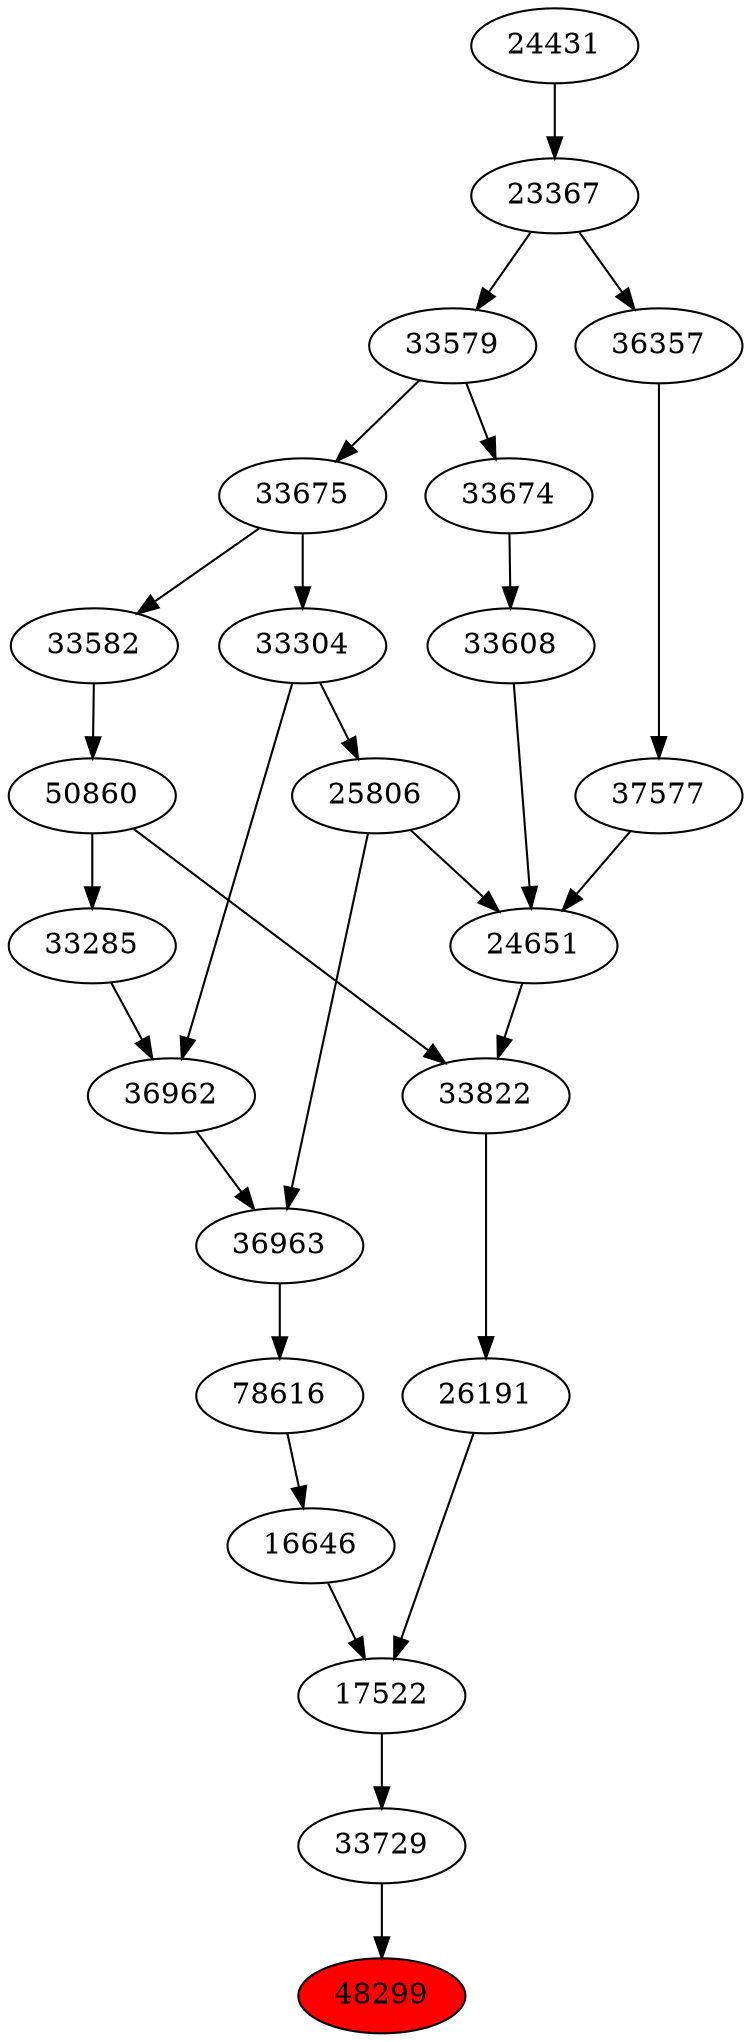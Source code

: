 strict digraph{ 
48299 [label="48299" fillcolor=red style=filled]
33729 -> 48299
33729 [label="33729"]
17522 -> 33729
17522 [label="17522"]
16646 -> 17522
26191 -> 17522
16646 [label="16646"]
78616 -> 16646
26191 [label="26191"]
33822 -> 26191
78616 [label="78616"]
36963 -> 78616
33822 [label="33822"]
24651 -> 33822
50860 -> 33822
36963 [label="36963"]
36962 -> 36963
25806 -> 36963
24651 [label="24651"]
25806 -> 24651
33608 -> 24651
37577 -> 24651
50860 [label="50860"]
33582 -> 50860
36962 [label="36962"]
33285 -> 36962
33304 -> 36962
25806 [label="25806"]
33304 -> 25806
33608 [label="33608"]
33674 -> 33608
37577 [label="37577"]
36357 -> 37577
33582 [label="33582"]
33675 -> 33582
33285 [label="33285"]
50860 -> 33285
33304 [label="33304"]
33675 -> 33304
33674 [label="33674"]
33579 -> 33674
36357 [label="36357"]
23367 -> 36357
33675 [label="33675"]
33579 -> 33675
33579 [label="33579"]
23367 -> 33579
23367 [label="23367"]
24431 -> 23367
24431 [label="24431"]
}
